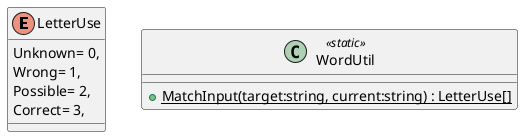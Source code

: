 @startuml
enum LetterUse {
    Unknown= 0,
    Wrong= 1,
    Possible= 2,
    Correct= 3,
}
class WordUtil <<static>> {
    + {static} MatchInput(target:string, current:string) : LetterUse[]
}
@enduml
